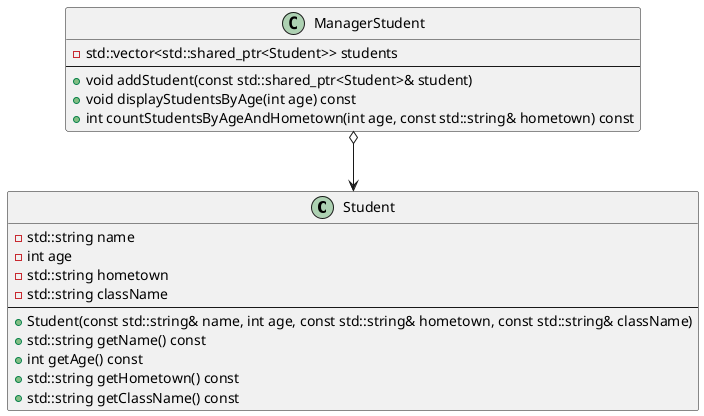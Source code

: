 @startuml bai6
class Student {
    - std::string name
    - int age
    - std::string hometown
    - std::string className
    --
    + Student(const std::string& name, int age, const std::string& hometown, const std::string& className)
    + std::string getName() const
    + int getAge() const
    + std::string getHometown() const
    + std::string getClassName() const
}

class ManagerStudent {
    - std::vector<std::shared_ptr<Student>> students
    --
    + void addStudent(const std::shared_ptr<Student>& student)
    + void displayStudentsByAge(int age) const
    + int countStudentsByAgeAndHometown(int age, const std::string& hometown) const
}

ManagerStudent o--> Student  


@enduml
